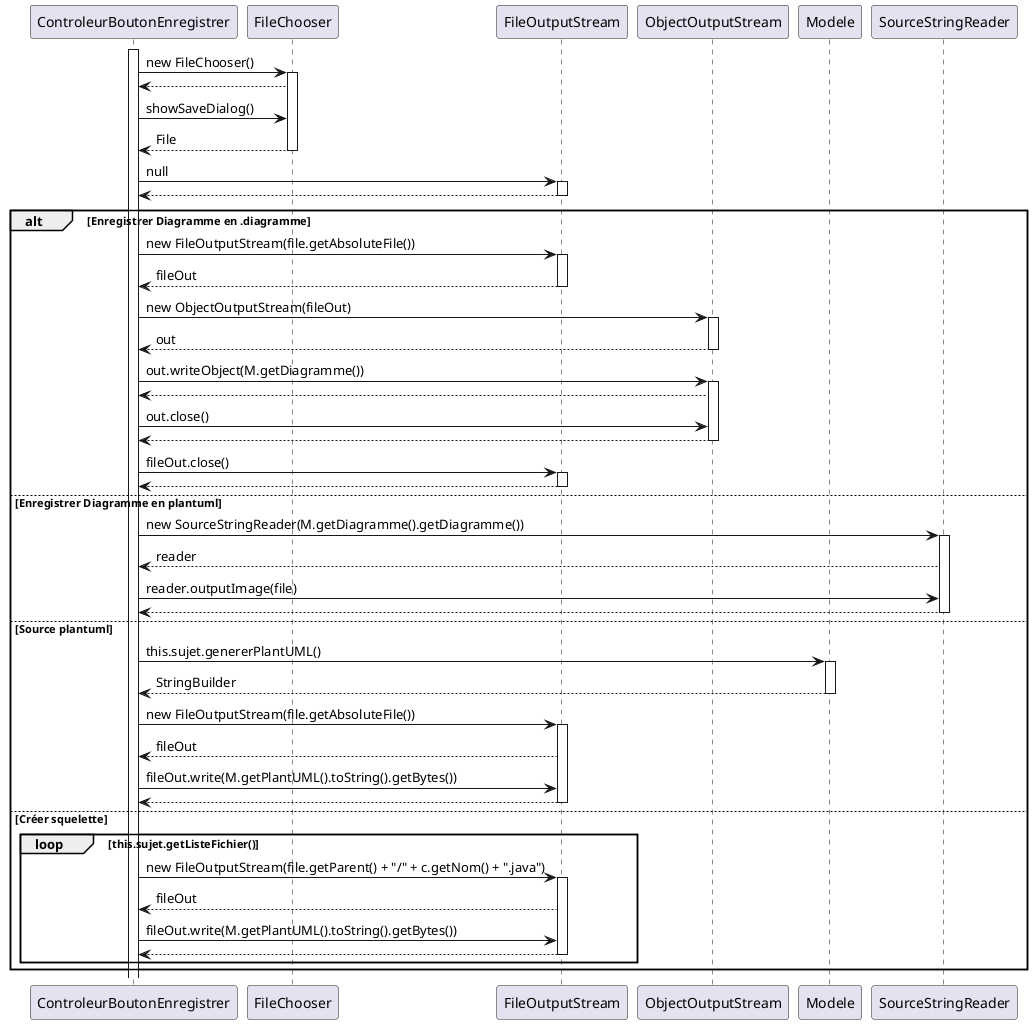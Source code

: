 @startuml

participant ControleurBoutonEnregistrer as CBE
participant FileChooser as FC
participant FileOutputStream as FOS
participant ObjectOutputStream as OBS  
participant Modele as M
participant SourceStringReader as STR

activate CBE
CBE -> FC : new FileChooser()
activate FC
FC --> CBE
CBE -> FC : showSaveDialog()
FC --> CBE : File
deactivate FC
CBE -> FOS : null
activate FOS
FOS --> CBE
deactivate FOS
alt Enregistrer Diagramme en .diagramme
    CBE -> FOS : new FileOutputStream(file.getAbsoluteFile())
    activate FOS
    FOS --> CBE : fileOut
    deactivate FOS
    CBE -> OBS : new ObjectOutputStream(fileOut)
    activate OBS
    OBS --> CBE : out
    deactivate OBS
    CBE -> OBS : out.writeObject(M.getDiagramme())
    activate OBS
    OBS --> CBE
    CBE -> OBS : out.close()
    OBS --> CBE
    deactivate OBS
    CBE -> FOS : fileOut.close()
    activate FOS
    FOS --> CBE
    deactivate FOS

    else Enregistrer Diagramme en plantuml
    CBE -> STR : new SourceStringReader(M.getDiagramme().getDiagramme())
    activate STR
    STR --> CBE : reader
    CBE -> STR : reader.outputImage(file)
    STR --> CBE
    deactivate STR

    else Source plantuml
    CBE -> M : this.sujet.genererPlantUML()
    activate M
    M --> CBE : StringBuilder
    deactivate M
    CBE -> FOS : new FileOutputStream(file.getAbsoluteFile())
    activate FOS
    FOS --> CBE : fileOut
    CBE -> FOS : fileOut.write(M.getPlantUML().toString().getBytes())
    FOS --> CBE
    deactivate FOS

    else Créer squelette
    loop this.sujet.getListeFichier()
        CBE -> FOS : new FileOutputStream(file.getParent() + "/" + c.getNom() + ".java")
        activate FOS
        FOS --> CBE : fileOut
        CBE -> FOS : fileOut.write(M.getPlantUML().toString().getBytes())
        FOS --> CBE
        deactivate FOS

    end

end


@enduml
